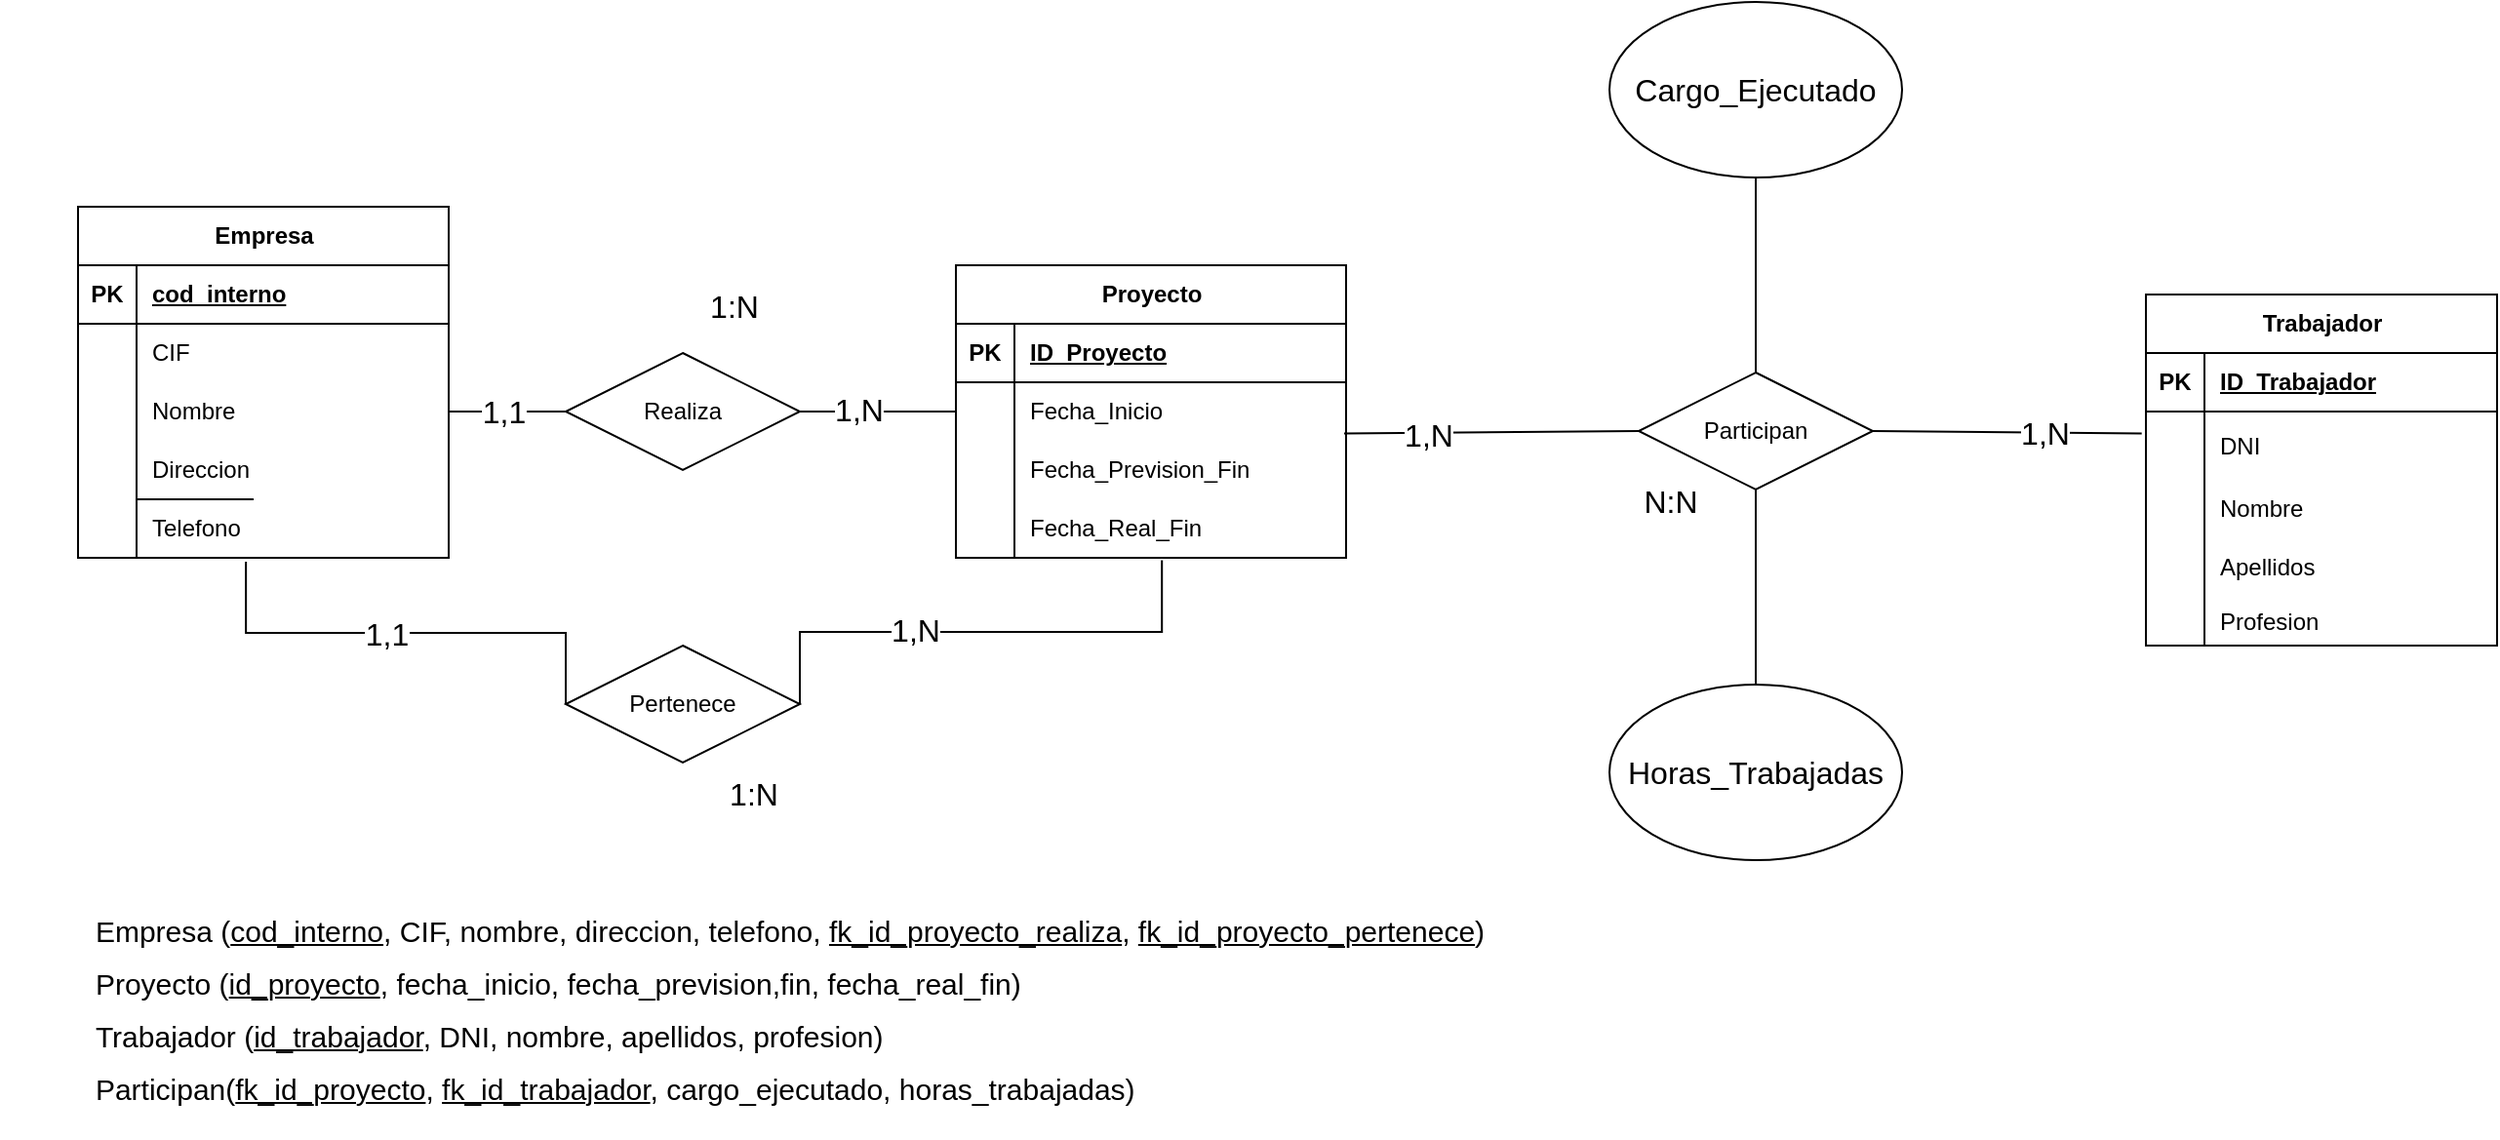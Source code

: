 <mxfile version="22.0.4" type="github">
  <diagram name="Página-1" id="13v4fCWohL8SC2KIA6CF">
    <mxGraphModel dx="1687" dy="974" grid="1" gridSize="10" guides="1" tooltips="1" connect="1" arrows="1" fold="1" page="1" pageScale="1" pageWidth="827" pageHeight="1169" math="0" shadow="0">
      <root>
        <mxCell id="0" />
        <mxCell id="1" parent="0" />
        <mxCell id="69K1EX6qiohiRRakkHYn-1" value="Empresa" style="shape=table;startSize=30;container=1;collapsible=1;childLayout=tableLayout;fixedRows=1;rowLines=0;fontStyle=1;align=center;resizeLast=1;html=1;" parent="1" vertex="1">
          <mxGeometry x="160" y="165" width="190" height="180" as="geometry" />
        </mxCell>
        <mxCell id="69K1EX6qiohiRRakkHYn-2" value="" style="shape=tableRow;horizontal=0;startSize=0;swimlaneHead=0;swimlaneBody=0;fillColor=none;collapsible=0;dropTarget=0;points=[[0,0.5],[1,0.5]];portConstraint=eastwest;top=0;left=0;right=0;bottom=1;" parent="69K1EX6qiohiRRakkHYn-1" vertex="1">
          <mxGeometry y="30" width="190" height="30" as="geometry" />
        </mxCell>
        <mxCell id="69K1EX6qiohiRRakkHYn-3" value="PK" style="shape=partialRectangle;connectable=0;fillColor=none;top=0;left=0;bottom=0;right=0;fontStyle=1;overflow=hidden;whiteSpace=wrap;html=1;" parent="69K1EX6qiohiRRakkHYn-2" vertex="1">
          <mxGeometry width="30" height="30" as="geometry">
            <mxRectangle width="30" height="30" as="alternateBounds" />
          </mxGeometry>
        </mxCell>
        <mxCell id="69K1EX6qiohiRRakkHYn-4" value="cod_interno" style="shape=partialRectangle;connectable=0;fillColor=none;top=0;left=0;bottom=0;right=0;align=left;spacingLeft=6;fontStyle=5;overflow=hidden;whiteSpace=wrap;html=1;" parent="69K1EX6qiohiRRakkHYn-2" vertex="1">
          <mxGeometry x="30" width="160" height="30" as="geometry">
            <mxRectangle width="160" height="30" as="alternateBounds" />
          </mxGeometry>
        </mxCell>
        <mxCell id="69K1EX6qiohiRRakkHYn-5" value="" style="shape=tableRow;horizontal=0;startSize=0;swimlaneHead=0;swimlaneBody=0;fillColor=none;collapsible=0;dropTarget=0;points=[[0,0.5],[1,0.5]];portConstraint=eastwest;top=0;left=0;right=0;bottom=0;" parent="69K1EX6qiohiRRakkHYn-1" vertex="1">
          <mxGeometry y="60" width="190" height="30" as="geometry" />
        </mxCell>
        <mxCell id="69K1EX6qiohiRRakkHYn-6" value="" style="shape=partialRectangle;connectable=0;fillColor=none;top=0;left=0;bottom=0;right=0;editable=1;overflow=hidden;whiteSpace=wrap;html=1;" parent="69K1EX6qiohiRRakkHYn-5" vertex="1">
          <mxGeometry width="30" height="30" as="geometry">
            <mxRectangle width="30" height="30" as="alternateBounds" />
          </mxGeometry>
        </mxCell>
        <mxCell id="69K1EX6qiohiRRakkHYn-7" value="CIF" style="shape=partialRectangle;connectable=0;fillColor=none;top=0;left=0;bottom=0;right=0;align=left;spacingLeft=6;overflow=hidden;whiteSpace=wrap;html=1;" parent="69K1EX6qiohiRRakkHYn-5" vertex="1">
          <mxGeometry x="30" width="160" height="30" as="geometry">
            <mxRectangle width="160" height="30" as="alternateBounds" />
          </mxGeometry>
        </mxCell>
        <mxCell id="69K1EX6qiohiRRakkHYn-8" value="" style="shape=tableRow;horizontal=0;startSize=0;swimlaneHead=0;swimlaneBody=0;fillColor=none;collapsible=0;dropTarget=0;points=[[0,0.5],[1,0.5]];portConstraint=eastwest;top=0;left=0;right=0;bottom=0;" parent="69K1EX6qiohiRRakkHYn-1" vertex="1">
          <mxGeometry y="90" width="190" height="30" as="geometry" />
        </mxCell>
        <mxCell id="69K1EX6qiohiRRakkHYn-9" value="" style="shape=partialRectangle;connectable=0;fillColor=none;top=0;left=0;bottom=0;right=0;editable=1;overflow=hidden;whiteSpace=wrap;html=1;" parent="69K1EX6qiohiRRakkHYn-8" vertex="1">
          <mxGeometry width="30" height="30" as="geometry">
            <mxRectangle width="30" height="30" as="alternateBounds" />
          </mxGeometry>
        </mxCell>
        <mxCell id="69K1EX6qiohiRRakkHYn-10" value="Nombre" style="shape=partialRectangle;connectable=0;fillColor=none;top=0;left=0;bottom=0;right=0;align=left;spacingLeft=6;overflow=hidden;whiteSpace=wrap;html=1;" parent="69K1EX6qiohiRRakkHYn-8" vertex="1">
          <mxGeometry x="30" width="160" height="30" as="geometry">
            <mxRectangle width="160" height="30" as="alternateBounds" />
          </mxGeometry>
        </mxCell>
        <mxCell id="69K1EX6qiohiRRakkHYn-11" value="" style="shape=tableRow;horizontal=0;startSize=0;swimlaneHead=0;swimlaneBody=0;fillColor=none;collapsible=0;dropTarget=0;points=[[0,0.5],[1,0.5]];portConstraint=eastwest;top=0;left=0;right=0;bottom=0;" parent="69K1EX6qiohiRRakkHYn-1" vertex="1">
          <mxGeometry y="120" width="190" height="30" as="geometry" />
        </mxCell>
        <mxCell id="69K1EX6qiohiRRakkHYn-12" value="" style="shape=partialRectangle;connectable=0;fillColor=none;top=0;left=0;bottom=0;right=0;editable=1;overflow=hidden;whiteSpace=wrap;html=1;" parent="69K1EX6qiohiRRakkHYn-11" vertex="1">
          <mxGeometry width="30" height="30" as="geometry">
            <mxRectangle width="30" height="30" as="alternateBounds" />
          </mxGeometry>
        </mxCell>
        <mxCell id="69K1EX6qiohiRRakkHYn-13" value="Direccion" style="shape=partialRectangle;connectable=0;fillColor=none;top=0;left=0;bottom=0;right=0;align=left;spacingLeft=6;overflow=hidden;whiteSpace=wrap;html=1;" parent="69K1EX6qiohiRRakkHYn-11" vertex="1">
          <mxGeometry x="30" width="160" height="30" as="geometry">
            <mxRectangle width="160" height="30" as="alternateBounds" />
          </mxGeometry>
        </mxCell>
        <mxCell id="69K1EX6qiohiRRakkHYn-20" value="" style="shape=tableRow;horizontal=0;startSize=0;swimlaneHead=0;swimlaneBody=0;fillColor=none;collapsible=0;dropTarget=0;points=[[0,0.5],[1,0.5]];portConstraint=eastwest;top=0;left=0;right=0;bottom=0;" parent="69K1EX6qiohiRRakkHYn-1" vertex="1">
          <mxGeometry y="150" width="190" height="30" as="geometry" />
        </mxCell>
        <mxCell id="69K1EX6qiohiRRakkHYn-21" value="" style="shape=partialRectangle;connectable=0;fillColor=none;top=0;left=0;bottom=0;right=0;editable=1;overflow=hidden;whiteSpace=wrap;html=1;" parent="69K1EX6qiohiRRakkHYn-20" vertex="1">
          <mxGeometry width="30" height="30" as="geometry">
            <mxRectangle width="30" height="30" as="alternateBounds" />
          </mxGeometry>
        </mxCell>
        <mxCell id="69K1EX6qiohiRRakkHYn-22" value="Telefono" style="shape=partialRectangle;connectable=0;fillColor=none;top=0;left=0;bottom=0;right=0;align=left;spacingLeft=6;overflow=hidden;whiteSpace=wrap;html=1;" parent="69K1EX6qiohiRRakkHYn-20" vertex="1">
          <mxGeometry x="30" width="160" height="30" as="geometry">
            <mxRectangle width="160" height="30" as="alternateBounds" />
          </mxGeometry>
        </mxCell>
        <mxCell id="69K1EX6qiohiRRakkHYn-23" value="Proyecto" style="shape=table;startSize=30;container=1;collapsible=1;childLayout=tableLayout;fixedRows=1;rowLines=0;fontStyle=1;align=center;resizeLast=1;html=1;" parent="1" vertex="1">
          <mxGeometry x="610" y="195" width="200" height="150" as="geometry" />
        </mxCell>
        <mxCell id="69K1EX6qiohiRRakkHYn-24" value="" style="shape=tableRow;horizontal=0;startSize=0;swimlaneHead=0;swimlaneBody=0;fillColor=none;collapsible=0;dropTarget=0;points=[[0,0.5],[1,0.5]];portConstraint=eastwest;top=0;left=0;right=0;bottom=1;" parent="69K1EX6qiohiRRakkHYn-23" vertex="1">
          <mxGeometry y="30" width="200" height="30" as="geometry" />
        </mxCell>
        <mxCell id="69K1EX6qiohiRRakkHYn-25" value="PK" style="shape=partialRectangle;connectable=0;fillColor=none;top=0;left=0;bottom=0;right=0;fontStyle=1;overflow=hidden;whiteSpace=wrap;html=1;" parent="69K1EX6qiohiRRakkHYn-24" vertex="1">
          <mxGeometry width="30" height="30" as="geometry">
            <mxRectangle width="30" height="30" as="alternateBounds" />
          </mxGeometry>
        </mxCell>
        <mxCell id="69K1EX6qiohiRRakkHYn-26" value="ID_Proyecto" style="shape=partialRectangle;connectable=0;fillColor=none;top=0;left=0;bottom=0;right=0;align=left;spacingLeft=6;fontStyle=5;overflow=hidden;whiteSpace=wrap;html=1;" parent="69K1EX6qiohiRRakkHYn-24" vertex="1">
          <mxGeometry x="30" width="170" height="30" as="geometry">
            <mxRectangle width="170" height="30" as="alternateBounds" />
          </mxGeometry>
        </mxCell>
        <mxCell id="69K1EX6qiohiRRakkHYn-27" value="" style="shape=tableRow;horizontal=0;startSize=0;swimlaneHead=0;swimlaneBody=0;fillColor=none;collapsible=0;dropTarget=0;points=[[0,0.5],[1,0.5]];portConstraint=eastwest;top=0;left=0;right=0;bottom=0;" parent="69K1EX6qiohiRRakkHYn-23" vertex="1">
          <mxGeometry y="60" width="200" height="30" as="geometry" />
        </mxCell>
        <mxCell id="69K1EX6qiohiRRakkHYn-28" value="" style="shape=partialRectangle;connectable=0;fillColor=none;top=0;left=0;bottom=0;right=0;editable=1;overflow=hidden;whiteSpace=wrap;html=1;" parent="69K1EX6qiohiRRakkHYn-27" vertex="1">
          <mxGeometry width="30" height="30" as="geometry">
            <mxRectangle width="30" height="30" as="alternateBounds" />
          </mxGeometry>
        </mxCell>
        <mxCell id="69K1EX6qiohiRRakkHYn-29" value="Fecha_Inicio" style="shape=partialRectangle;connectable=0;fillColor=none;top=0;left=0;bottom=0;right=0;align=left;spacingLeft=6;overflow=hidden;whiteSpace=wrap;html=1;" parent="69K1EX6qiohiRRakkHYn-27" vertex="1">
          <mxGeometry x="30" width="170" height="30" as="geometry">
            <mxRectangle width="170" height="30" as="alternateBounds" />
          </mxGeometry>
        </mxCell>
        <mxCell id="69K1EX6qiohiRRakkHYn-30" value="" style="shape=tableRow;horizontal=0;startSize=0;swimlaneHead=0;swimlaneBody=0;fillColor=none;collapsible=0;dropTarget=0;points=[[0,0.5],[1,0.5]];portConstraint=eastwest;top=0;left=0;right=0;bottom=0;" parent="69K1EX6qiohiRRakkHYn-23" vertex="1">
          <mxGeometry y="90" width="200" height="30" as="geometry" />
        </mxCell>
        <mxCell id="69K1EX6qiohiRRakkHYn-31" value="" style="shape=partialRectangle;connectable=0;fillColor=none;top=0;left=0;bottom=0;right=0;editable=1;overflow=hidden;whiteSpace=wrap;html=1;" parent="69K1EX6qiohiRRakkHYn-30" vertex="1">
          <mxGeometry width="30" height="30" as="geometry">
            <mxRectangle width="30" height="30" as="alternateBounds" />
          </mxGeometry>
        </mxCell>
        <mxCell id="69K1EX6qiohiRRakkHYn-32" value="Fecha_Prevision_Fin" style="shape=partialRectangle;connectable=0;fillColor=none;top=0;left=0;bottom=0;right=0;align=left;spacingLeft=6;overflow=hidden;whiteSpace=wrap;html=1;" parent="69K1EX6qiohiRRakkHYn-30" vertex="1">
          <mxGeometry x="30" width="170" height="30" as="geometry">
            <mxRectangle width="170" height="30" as="alternateBounds" />
          </mxGeometry>
        </mxCell>
        <mxCell id="69K1EX6qiohiRRakkHYn-33" value="" style="shape=tableRow;horizontal=0;startSize=0;swimlaneHead=0;swimlaneBody=0;fillColor=none;collapsible=0;dropTarget=0;points=[[0,0.5],[1,0.5]];portConstraint=eastwest;top=0;left=0;right=0;bottom=0;" parent="69K1EX6qiohiRRakkHYn-23" vertex="1">
          <mxGeometry y="120" width="200" height="30" as="geometry" />
        </mxCell>
        <mxCell id="69K1EX6qiohiRRakkHYn-34" value="" style="shape=partialRectangle;connectable=0;fillColor=none;top=0;left=0;bottom=0;right=0;editable=1;overflow=hidden;whiteSpace=wrap;html=1;" parent="69K1EX6qiohiRRakkHYn-33" vertex="1">
          <mxGeometry width="30" height="30" as="geometry">
            <mxRectangle width="30" height="30" as="alternateBounds" />
          </mxGeometry>
        </mxCell>
        <mxCell id="69K1EX6qiohiRRakkHYn-35" value="Fecha_Real_Fin" style="shape=partialRectangle;connectable=0;fillColor=none;top=0;left=0;bottom=0;right=0;align=left;spacingLeft=6;overflow=hidden;whiteSpace=wrap;html=1;" parent="69K1EX6qiohiRRakkHYn-33" vertex="1">
          <mxGeometry x="30" width="170" height="30" as="geometry">
            <mxRectangle width="170" height="30" as="alternateBounds" />
          </mxGeometry>
        </mxCell>
        <mxCell id="69K1EX6qiohiRRakkHYn-36" value="Trabajador" style="shape=table;startSize=30;container=1;collapsible=1;childLayout=tableLayout;fixedRows=1;rowLines=0;fontStyle=1;align=center;resizeLast=1;html=1;" parent="1" vertex="1">
          <mxGeometry x="1220" y="210" width="180" height="180" as="geometry" />
        </mxCell>
        <mxCell id="69K1EX6qiohiRRakkHYn-37" value="" style="shape=tableRow;horizontal=0;startSize=0;swimlaneHead=0;swimlaneBody=0;fillColor=none;collapsible=0;dropTarget=0;points=[[0,0.5],[1,0.5]];portConstraint=eastwest;top=0;left=0;right=0;bottom=1;" parent="69K1EX6qiohiRRakkHYn-36" vertex="1">
          <mxGeometry y="30" width="180" height="30" as="geometry" />
        </mxCell>
        <mxCell id="69K1EX6qiohiRRakkHYn-38" value="PK" style="shape=partialRectangle;connectable=0;fillColor=none;top=0;left=0;bottom=0;right=0;fontStyle=1;overflow=hidden;whiteSpace=wrap;html=1;" parent="69K1EX6qiohiRRakkHYn-37" vertex="1">
          <mxGeometry width="30" height="30" as="geometry">
            <mxRectangle width="30" height="30" as="alternateBounds" />
          </mxGeometry>
        </mxCell>
        <mxCell id="69K1EX6qiohiRRakkHYn-39" value="ID_Trabajador" style="shape=partialRectangle;connectable=0;fillColor=none;top=0;left=0;bottom=0;right=0;align=left;spacingLeft=6;fontStyle=5;overflow=hidden;whiteSpace=wrap;html=1;" parent="69K1EX6qiohiRRakkHYn-37" vertex="1">
          <mxGeometry x="30" width="150" height="30" as="geometry">
            <mxRectangle width="150" height="30" as="alternateBounds" />
          </mxGeometry>
        </mxCell>
        <mxCell id="69K1EX6qiohiRRakkHYn-40" value="" style="shape=tableRow;horizontal=0;startSize=0;swimlaneHead=0;swimlaneBody=0;fillColor=none;collapsible=0;dropTarget=0;points=[[0,0.5],[1,0.5]];portConstraint=eastwest;top=0;left=0;right=0;bottom=0;" parent="69K1EX6qiohiRRakkHYn-36" vertex="1">
          <mxGeometry y="60" width="180" height="35" as="geometry" />
        </mxCell>
        <mxCell id="69K1EX6qiohiRRakkHYn-41" value="" style="shape=partialRectangle;connectable=0;fillColor=none;top=0;left=0;bottom=0;right=0;editable=1;overflow=hidden;whiteSpace=wrap;html=1;" parent="69K1EX6qiohiRRakkHYn-40" vertex="1">
          <mxGeometry width="30" height="35" as="geometry">
            <mxRectangle width="30" height="35" as="alternateBounds" />
          </mxGeometry>
        </mxCell>
        <mxCell id="69K1EX6qiohiRRakkHYn-42" value="DNI" style="shape=partialRectangle;connectable=0;fillColor=none;top=0;left=0;bottom=0;right=0;align=left;spacingLeft=6;overflow=hidden;whiteSpace=wrap;html=1;" parent="69K1EX6qiohiRRakkHYn-40" vertex="1">
          <mxGeometry x="30" width="150" height="35" as="geometry">
            <mxRectangle width="150" height="35" as="alternateBounds" />
          </mxGeometry>
        </mxCell>
        <mxCell id="69K1EX6qiohiRRakkHYn-43" value="" style="shape=tableRow;horizontal=0;startSize=0;swimlaneHead=0;swimlaneBody=0;fillColor=none;collapsible=0;dropTarget=0;points=[[0,0.5],[1,0.5]];portConstraint=eastwest;top=0;left=0;right=0;bottom=0;" parent="69K1EX6qiohiRRakkHYn-36" vertex="1">
          <mxGeometry y="95" width="180" height="30" as="geometry" />
        </mxCell>
        <mxCell id="69K1EX6qiohiRRakkHYn-44" value="" style="shape=partialRectangle;connectable=0;fillColor=none;top=0;left=0;bottom=0;right=0;editable=1;overflow=hidden;whiteSpace=wrap;html=1;" parent="69K1EX6qiohiRRakkHYn-43" vertex="1">
          <mxGeometry width="30" height="30" as="geometry">
            <mxRectangle width="30" height="30" as="alternateBounds" />
          </mxGeometry>
        </mxCell>
        <mxCell id="69K1EX6qiohiRRakkHYn-45" value="Nombre" style="shape=partialRectangle;connectable=0;fillColor=none;top=0;left=0;bottom=0;right=0;align=left;spacingLeft=6;overflow=hidden;whiteSpace=wrap;html=1;" parent="69K1EX6qiohiRRakkHYn-43" vertex="1">
          <mxGeometry x="30" width="150" height="30" as="geometry">
            <mxRectangle width="150" height="30" as="alternateBounds" />
          </mxGeometry>
        </mxCell>
        <mxCell id="69K1EX6qiohiRRakkHYn-46" value="" style="shape=tableRow;horizontal=0;startSize=0;swimlaneHead=0;swimlaneBody=0;fillColor=none;collapsible=0;dropTarget=0;points=[[0,0.5],[1,0.5]];portConstraint=eastwest;top=0;left=0;right=0;bottom=0;" parent="69K1EX6qiohiRRakkHYn-36" vertex="1">
          <mxGeometry y="125" width="180" height="30" as="geometry" />
        </mxCell>
        <mxCell id="69K1EX6qiohiRRakkHYn-47" value="" style="shape=partialRectangle;connectable=0;fillColor=none;top=0;left=0;bottom=0;right=0;editable=1;overflow=hidden;whiteSpace=wrap;html=1;" parent="69K1EX6qiohiRRakkHYn-46" vertex="1">
          <mxGeometry width="30" height="30" as="geometry">
            <mxRectangle width="30" height="30" as="alternateBounds" />
          </mxGeometry>
        </mxCell>
        <mxCell id="69K1EX6qiohiRRakkHYn-48" value="Apellidos" style="shape=partialRectangle;connectable=0;fillColor=none;top=0;left=0;bottom=0;right=0;align=left;spacingLeft=6;overflow=hidden;whiteSpace=wrap;html=1;" parent="69K1EX6qiohiRRakkHYn-46" vertex="1">
          <mxGeometry x="30" width="150" height="30" as="geometry">
            <mxRectangle width="150" height="30" as="alternateBounds" />
          </mxGeometry>
        </mxCell>
        <mxCell id="saG8pmn8LwvlvTFU3H6i-4" value="" style="shape=tableRow;horizontal=0;startSize=0;swimlaneHead=0;swimlaneBody=0;fillColor=none;collapsible=0;dropTarget=0;points=[[0,0.5],[1,0.5]];portConstraint=eastwest;top=0;left=0;right=0;bottom=0;" parent="69K1EX6qiohiRRakkHYn-36" vertex="1">
          <mxGeometry y="155" width="180" height="25" as="geometry" />
        </mxCell>
        <mxCell id="saG8pmn8LwvlvTFU3H6i-5" value="" style="shape=partialRectangle;connectable=0;fillColor=none;top=0;left=0;bottom=0;right=0;editable=1;overflow=hidden;whiteSpace=wrap;html=1;" parent="saG8pmn8LwvlvTFU3H6i-4" vertex="1">
          <mxGeometry width="30" height="25" as="geometry">
            <mxRectangle width="30" height="25" as="alternateBounds" />
          </mxGeometry>
        </mxCell>
        <mxCell id="saG8pmn8LwvlvTFU3H6i-6" value="Profesion" style="shape=partialRectangle;connectable=0;fillColor=none;top=0;left=0;bottom=0;right=0;align=left;spacingLeft=6;overflow=hidden;whiteSpace=wrap;html=1;" parent="saG8pmn8LwvlvTFU3H6i-4" vertex="1">
          <mxGeometry x="30" width="150" height="25" as="geometry">
            <mxRectangle width="150" height="25" as="alternateBounds" />
          </mxGeometry>
        </mxCell>
        <mxCell id="69K1EX6qiohiRRakkHYn-62" value="Realiza" style="shape=rhombus;perimeter=rhombusPerimeter;whiteSpace=wrap;html=1;align=center;" parent="1" vertex="1">
          <mxGeometry x="410" y="240" width="120" height="60" as="geometry" />
        </mxCell>
        <mxCell id="69K1EX6qiohiRRakkHYn-66" value="" style="endArrow=none;html=1;rounded=0;exitX=1;exitY=0.5;exitDx=0;exitDy=0;entryX=0;entryY=0.5;entryDx=0;entryDy=0;" parent="1" source="69K1EX6qiohiRRakkHYn-62" target="69K1EX6qiohiRRakkHYn-27" edge="1">
          <mxGeometry relative="1" as="geometry">
            <mxPoint x="550" y="270" as="sourcePoint" />
            <mxPoint x="584" y="269.5" as="targetPoint" />
          </mxGeometry>
        </mxCell>
        <mxCell id="SCtPWHHGZLRD6Wivfh8r-1" value="1,N" style="edgeLabel;html=1;align=center;verticalAlign=middle;resizable=0;points=[];fontSize=16;" parent="69K1EX6qiohiRRakkHYn-66" connectable="0" vertex="1">
          <mxGeometry x="-0.265" y="1" relative="1" as="geometry">
            <mxPoint as="offset" />
          </mxGeometry>
        </mxCell>
        <mxCell id="69K1EX6qiohiRRakkHYn-84" value="" style="endArrow=none;html=1;rounded=0;exitX=1;exitY=0.5;exitDx=0;exitDy=0;entryX=0;entryY=0.5;entryDx=0;entryDy=0;" parent="1" source="69K1EX6qiohiRRakkHYn-8" target="69K1EX6qiohiRRakkHYn-62" edge="1">
          <mxGeometry relative="1" as="geometry">
            <mxPoint x="330" y="269.5" as="sourcePoint" />
            <mxPoint x="410" y="269.5" as="targetPoint" />
          </mxGeometry>
        </mxCell>
        <mxCell id="SCtPWHHGZLRD6Wivfh8r-2" value="1,1" style="edgeLabel;html=1;align=center;verticalAlign=middle;resizable=0;points=[];fontSize=16;" parent="69K1EX6qiohiRRakkHYn-84" connectable="0" vertex="1">
          <mxGeometry x="-0.087" relative="1" as="geometry">
            <mxPoint as="offset" />
          </mxGeometry>
        </mxCell>
        <mxCell id="69K1EX6qiohiRRakkHYn-88" value="" style="shape=partialRectangle;connectable=0;fillColor=none;top=0;left=0;bottom=0;right=0;editable=1;overflow=hidden;whiteSpace=wrap;html=1;" parent="1" vertex="1">
          <mxGeometry x="1060" y="235" width="30" height="30" as="geometry">
            <mxRectangle width="30" height="30" as="alternateBounds" />
          </mxGeometry>
        </mxCell>
        <mxCell id="69K1EX6qiohiRRakkHYn-91" value="" style="endArrow=none;html=1;rounded=0;entryX=0;entryY=0.5;entryDx=0;entryDy=0;exitX=0.995;exitY=-0.127;exitDx=0;exitDy=0;exitPerimeter=0;" parent="1" source="69K1EX6qiohiRRakkHYn-30" target="69K1EX6qiohiRRakkHYn-100" edge="1">
          <mxGeometry relative="1" as="geometry">
            <mxPoint x="840" y="270" as="sourcePoint" />
            <mxPoint x="877" y="280" as="targetPoint" />
          </mxGeometry>
        </mxCell>
        <mxCell id="saG8pmn8LwvlvTFU3H6i-2" value="1,N" style="edgeLabel;html=1;align=center;verticalAlign=middle;resizable=0;points=[];fontSize=16;" parent="69K1EX6qiohiRRakkHYn-91" vertex="1" connectable="0">
          <mxGeometry x="-0.43" y="-1" relative="1" as="geometry">
            <mxPoint as="offset" />
          </mxGeometry>
        </mxCell>
        <mxCell id="69K1EX6qiohiRRakkHYn-95" value="" style="shape=partialRectangle;connectable=0;fillColor=none;top=0;left=0;bottom=0;right=0;editable=1;overflow=hidden;whiteSpace=wrap;html=1;" parent="1" vertex="1">
          <mxGeometry x="1280" y="370" width="30" height="30" as="geometry">
            <mxRectangle width="30" height="30" as="alternateBounds" />
          </mxGeometry>
        </mxCell>
        <mxCell id="69K1EX6qiohiRRakkHYn-96" value="" style="shape=partialRectangle;connectable=0;fillColor=none;top=0;left=0;bottom=0;right=0;editable=1;overflow=hidden;whiteSpace=wrap;html=1;" parent="1" vertex="1">
          <mxGeometry x="1280" y="400" width="30" height="30" as="geometry">
            <mxRectangle width="30" height="30" as="alternateBounds" />
          </mxGeometry>
        </mxCell>
        <mxCell id="69K1EX6qiohiRRakkHYn-100" value="Participan" style="shape=rhombus;perimeter=rhombusPerimeter;whiteSpace=wrap;html=1;align=center;" parent="1" vertex="1">
          <mxGeometry x="960" y="250" width="120" height="60" as="geometry" />
        </mxCell>
        <mxCell id="SCtPWHHGZLRD6Wivfh8r-6" value="Pertenece" style="shape=rhombus;perimeter=rhombusPerimeter;whiteSpace=wrap;html=1;align=center;" parent="1" vertex="1">
          <mxGeometry x="410" y="390" width="120" height="60" as="geometry" />
        </mxCell>
        <mxCell id="SCtPWHHGZLRD6Wivfh8r-7" value="" style="endArrow=none;html=1;rounded=0;exitX=1;exitY=0.5;exitDx=0;exitDy=0;entryX=0.528;entryY=1.04;entryDx=0;entryDy=0;entryPerimeter=0;edgeStyle=elbowEdgeStyle;elbow=vertical;" parent="1" source="SCtPWHHGZLRD6Wivfh8r-6" target="69K1EX6qiohiRRakkHYn-33" edge="1">
          <mxGeometry relative="1" as="geometry">
            <mxPoint x="550" y="420" as="sourcePoint" />
            <mxPoint x="610" y="420" as="targetPoint" />
          </mxGeometry>
        </mxCell>
        <mxCell id="SCtPWHHGZLRD6Wivfh8r-8" value="1,N" style="edgeLabel;html=1;align=center;verticalAlign=middle;resizable=0;points=[];fontSize=16;" parent="SCtPWHHGZLRD6Wivfh8r-7" connectable="0" vertex="1">
          <mxGeometry x="-0.265" y="1" relative="1" as="geometry">
            <mxPoint as="offset" />
          </mxGeometry>
        </mxCell>
        <mxCell id="SCtPWHHGZLRD6Wivfh8r-9" value="" style="endArrow=none;html=1;rounded=0;exitX=0.453;exitY=1.067;exitDx=0;exitDy=0;entryX=0;entryY=0.5;entryDx=0;entryDy=0;exitPerimeter=0;edgeStyle=elbowEdgeStyle;elbow=vertical;" parent="1" source="69K1EX6qiohiRRakkHYn-20" target="SCtPWHHGZLRD6Wivfh8r-6" edge="1">
          <mxGeometry relative="1" as="geometry">
            <mxPoint x="350" y="420" as="sourcePoint" />
            <mxPoint x="410" y="419.5" as="targetPoint" />
          </mxGeometry>
        </mxCell>
        <mxCell id="SCtPWHHGZLRD6Wivfh8r-10" value="1,1" style="edgeLabel;html=1;align=center;verticalAlign=middle;resizable=0;points=[];fontSize=16;" parent="SCtPWHHGZLRD6Wivfh8r-9" connectable="0" vertex="1">
          <mxGeometry x="-0.087" relative="1" as="geometry">
            <mxPoint as="offset" />
          </mxGeometry>
        </mxCell>
        <mxCell id="saG8pmn8LwvlvTFU3H6i-3" value="" style="endArrow=none;html=1;rounded=0;exitX=-0.012;exitY=1.373;exitDx=0;exitDy=0;entryX=1;entryY=0.5;entryDx=0;entryDy=0;exitPerimeter=0;fontStyle=1" parent="1" source="69K1EX6qiohiRRakkHYn-37" target="69K1EX6qiohiRRakkHYn-100" edge="1">
          <mxGeometry relative="1" as="geometry">
            <mxPoint x="1020.5" y="340.91" as="sourcePoint" />
            <mxPoint x="1020" y="292.41" as="targetPoint" />
          </mxGeometry>
        </mxCell>
        <mxCell id="saG8pmn8LwvlvTFU3H6i-8" value="1,N" style="edgeLabel;html=1;align=center;verticalAlign=middle;resizable=0;points=[];fontSize=16;" parent="saG8pmn8LwvlvTFU3H6i-3" vertex="1" connectable="0">
          <mxGeometry x="-0.278" y="1" relative="1" as="geometry">
            <mxPoint y="-1" as="offset" />
          </mxGeometry>
        </mxCell>
        <mxCell id="saG8pmn8LwvlvTFU3H6i-12" value="Horas_Trabajadas" style="ellipse;whiteSpace=wrap;html=1;align=center;fontSize=16;" parent="1" vertex="1">
          <mxGeometry x="945" y="410" width="150" height="90" as="geometry" />
        </mxCell>
        <mxCell id="saG8pmn8LwvlvTFU3H6i-17" value="" style="line;strokeWidth=1;rotatable=0;dashed=0;labelPosition=right;align=left;verticalAlign=middle;spacingTop=0;spacingLeft=6;points=[];portConstraint=eastwest;fontSize=16;" parent="1" vertex="1">
          <mxGeometry x="190" y="310" width="60" height="10" as="geometry" />
        </mxCell>
        <mxCell id="saG8pmn8LwvlvTFU3H6i-22" value="" style="endArrow=none;html=1;rounded=0;exitX=0.5;exitY=0;exitDx=0;exitDy=0;entryX=0.5;entryY=1;entryDx=0;entryDy=0;fontStyle=1" parent="1" source="saG8pmn8LwvlvTFU3H6i-12" target="69K1EX6qiohiRRakkHYn-100" edge="1">
          <mxGeometry relative="1" as="geometry">
            <mxPoint x="1228" y="291" as="sourcePoint" />
            <mxPoint x="1090" y="290" as="targetPoint" />
          </mxGeometry>
        </mxCell>
        <mxCell id="saG8pmn8LwvlvTFU3H6i-25" value="Cargo_Ejecutado" style="ellipse;whiteSpace=wrap;html=1;align=center;fontSize=16;" parent="1" vertex="1">
          <mxGeometry x="945" y="60" width="150" height="90" as="geometry" />
        </mxCell>
        <mxCell id="saG8pmn8LwvlvTFU3H6i-26" value="" style="endArrow=none;html=1;rounded=0;exitX=0.5;exitY=1;exitDx=0;exitDy=0;entryX=0.5;entryY=0;entryDx=0;entryDy=0;fontStyle=1" parent="1" source="saG8pmn8LwvlvTFU3H6i-25" target="69K1EX6qiohiRRakkHYn-100" edge="1">
          <mxGeometry relative="1" as="geometry">
            <mxPoint x="1243" y="-84" as="sourcePoint" />
            <mxPoint x="1050.0" y="165" as="targetPoint" />
          </mxGeometry>
        </mxCell>
        <mxCell id="MxPKR0M9Y7q64WSvbPEE-1" value="&lt;p style=&quot;line-height: 190%; font-size: 15px;&quot;&gt;&lt;/p&gt;&lt;div style=&quot;text-align: justify; line-height: 180%; font-size: 15px;&quot;&gt;&lt;span style=&quot;background-color: initial;&quot;&gt;&lt;font style=&quot;font-size: 15px;&quot;&gt;Empresa (&lt;u&gt;cod_interno&lt;/u&gt;, CIF, nombre, direccion, telefono, &lt;u&gt;fk_id_proyecto_realiza&lt;/u&gt;, &lt;u&gt;fk_id_proyecto_pertenece&lt;/u&gt;)&lt;/font&gt;&lt;/span&gt;&lt;/div&gt;&lt;div style=&quot;text-align: justify; line-height: 180%; font-size: 15px;&quot;&gt;&lt;span style=&quot;background-color: initial;&quot;&gt;&lt;font style=&quot;font-size: 15px;&quot;&gt;Proyecto (&lt;u&gt;id_proyecto&lt;/u&gt;, fecha_inicio, fecha_prevision,fin, fecha_real_fin)&lt;/font&gt;&lt;/span&gt;&lt;/div&gt;&lt;div style=&quot;text-align: justify; line-height: 180%; font-size: 15px;&quot;&gt;&lt;span style=&quot;background-color: initial;&quot;&gt;&lt;font style=&quot;font-size: 15px;&quot;&gt;Trabajador (&lt;u&gt;id_trabajador&lt;/u&gt;, DNI, nombre, apellidos, profesion)&lt;/font&gt;&lt;/span&gt;&lt;/div&gt;&lt;div style=&quot;text-align: justify; line-height: 180%; font-size: 15px;&quot;&gt;&lt;span style=&quot;background-color: initial;&quot;&gt;&lt;font style=&quot;font-size: 15px;&quot;&gt;Participan(&lt;u&gt;fk_id_proyecto&lt;/u&gt;, &lt;u&gt;fk_id_trabajador&lt;/u&gt;, cargo_ejecutado, horas_trabajadas)&lt;/font&gt;&lt;/span&gt;&lt;/div&gt;&lt;p&gt;&lt;/p&gt;" style="text;html=1;strokeColor=none;fillColor=none;align=center;verticalAlign=middle;whiteSpace=wrap;rounded=0;" vertex="1" parent="1">
          <mxGeometry x="120" y="520" width="810" height="110" as="geometry" />
        </mxCell>
        <mxCell id="MxPKR0M9Y7q64WSvbPEE-3" value="N:N" style="edgeLabel;html=1;align=center;verticalAlign=middle;resizable=0;points=[];fontSize=16;" vertex="1" connectable="0" parent="1">
          <mxGeometry x="960.004" y="320.002" as="geometry">
            <mxPoint x="16" y="-4" as="offset" />
          </mxGeometry>
        </mxCell>
        <mxCell id="MxPKR0M9Y7q64WSvbPEE-4" value="1:N" style="edgeLabel;html=1;align=center;verticalAlign=middle;resizable=0;points=[];fontSize=16;" vertex="1" connectable="0" parent="1">
          <mxGeometry x="490.004" y="470.002" as="geometry">
            <mxPoint x="16" y="-4" as="offset" />
          </mxGeometry>
        </mxCell>
        <mxCell id="MxPKR0M9Y7q64WSvbPEE-5" value="1:N" style="edgeLabel;html=1;align=center;verticalAlign=middle;resizable=0;points=[];fontSize=16;" vertex="1" connectable="0" parent="1">
          <mxGeometry x="480.004" y="220.002" as="geometry">
            <mxPoint x="16" y="-4" as="offset" />
          </mxGeometry>
        </mxCell>
      </root>
    </mxGraphModel>
  </diagram>
</mxfile>
